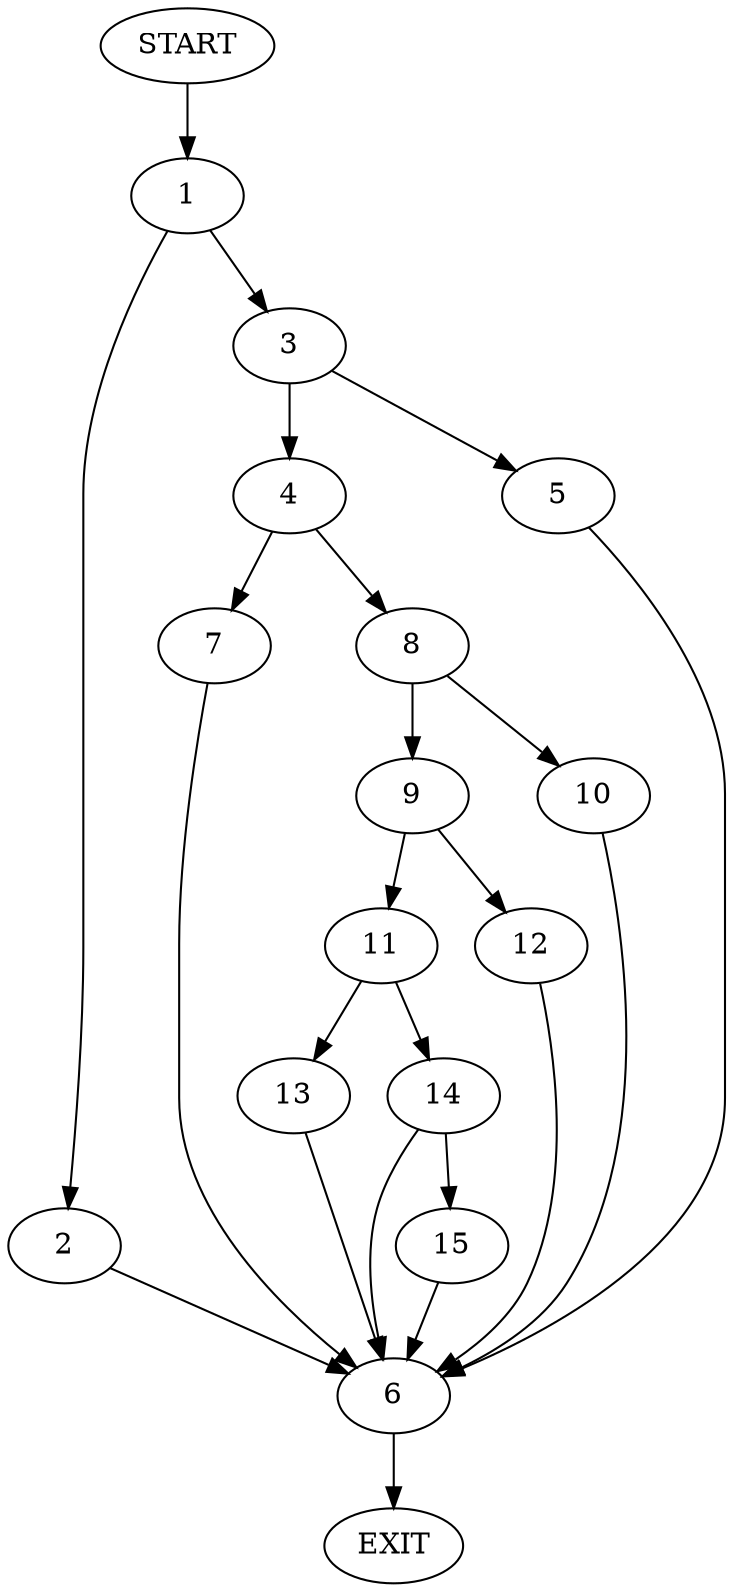 digraph {
0 [label="START"]
16 [label="EXIT"]
0 -> 1
1 -> 2
1 -> 3
3 -> 4
3 -> 5
2 -> 6
6 -> 16
4 -> 7
4 -> 8
5 -> 6
7 -> 6
8 -> 9
8 -> 10
9 -> 11
9 -> 12
10 -> 6
11 -> 13
11 -> 14
12 -> 6
14 -> 15
14 -> 6
13 -> 6
15 -> 6
}
